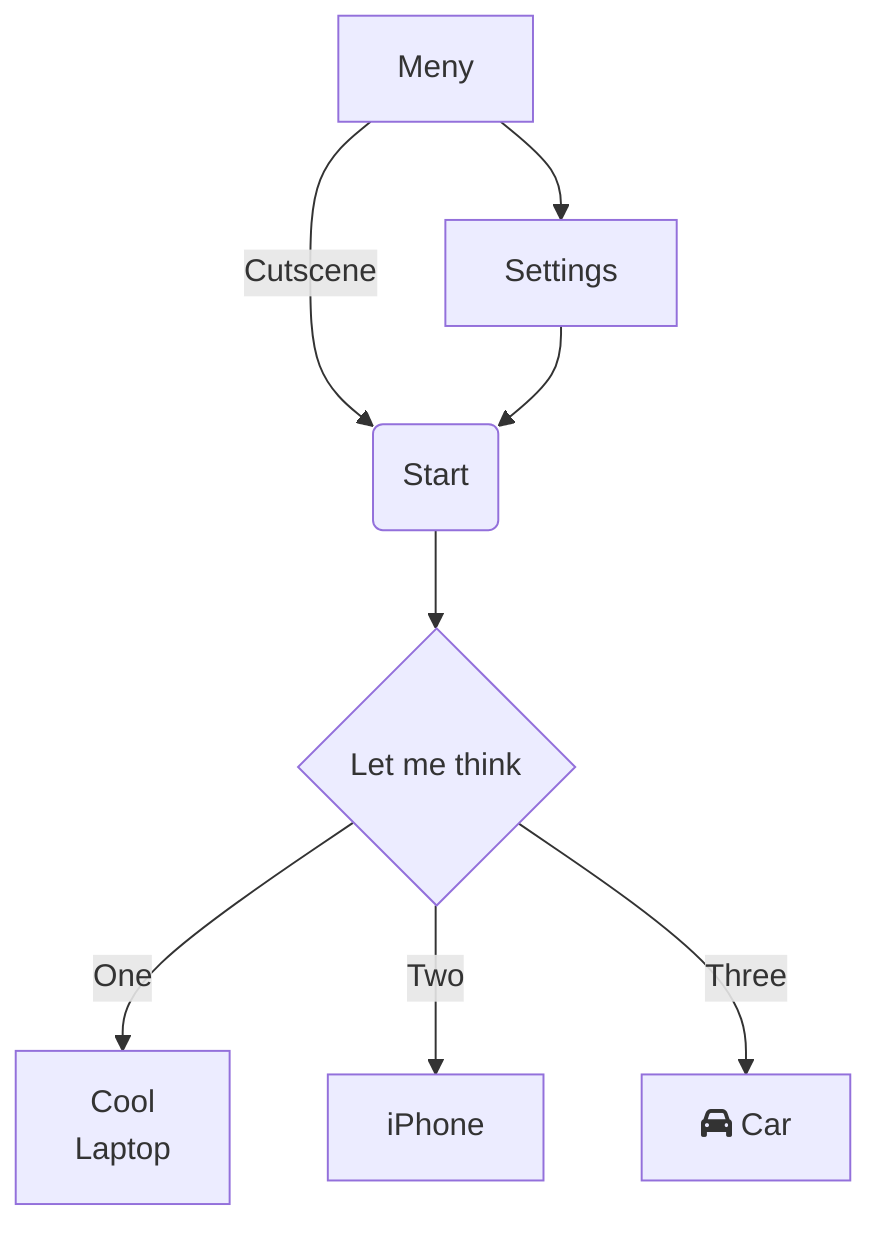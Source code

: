 graph TD
    A[Meny] -->|Cutscene| B(Start)
    A[Meny] --> Settings
    Settings --> B(Start)
    B --> C{Let me think}
    C -->|One| D["Cool <br> Laptop"]
    C -->|Two| E[iPhone]
    C -->|Three| F[fa:fa-car Car]